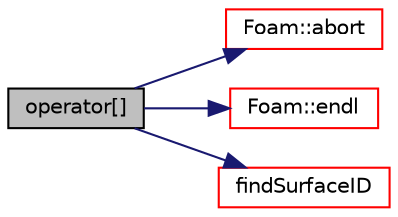 digraph "operator[]"
{
  bgcolor="transparent";
  edge [fontname="Helvetica",fontsize="10",labelfontname="Helvetica",labelfontsize="10"];
  node [fontname="Helvetica",fontsize="10",shape=record];
  rankdir="LR";
  Node1739 [label="operator[]",height=0.2,width=0.4,color="black", fillcolor="grey75", style="filled", fontcolor="black"];
  Node1739 -> Node1740 [color="midnightblue",fontsize="10",style="solid",fontname="Helvetica"];
  Node1740 [label="Foam::abort",height=0.2,width=0.4,color="red",URL="$a21851.html#a447107a607d03e417307c203fa5fb44b"];
  Node1739 -> Node1747 [color="midnightblue",fontsize="10",style="solid",fontname="Helvetica"];
  Node1747 [label="Foam::endl",height=0.2,width=0.4,color="red",URL="$a21851.html#a2db8fe02a0d3909e9351bb4275b23ce4",tooltip="Add newline and flush stream. "];
  Node1739 -> Node1785 [color="midnightblue",fontsize="10",style="solid",fontname="Helvetica"];
  Node1785 [label="findSurfaceID",height=0.2,width=0.4,color="red",URL="$a26381.html#af7fdead0bde1be31dbbcd7b3a826a0bc",tooltip="Find index of surface. Return -1 if not found. "];
}
